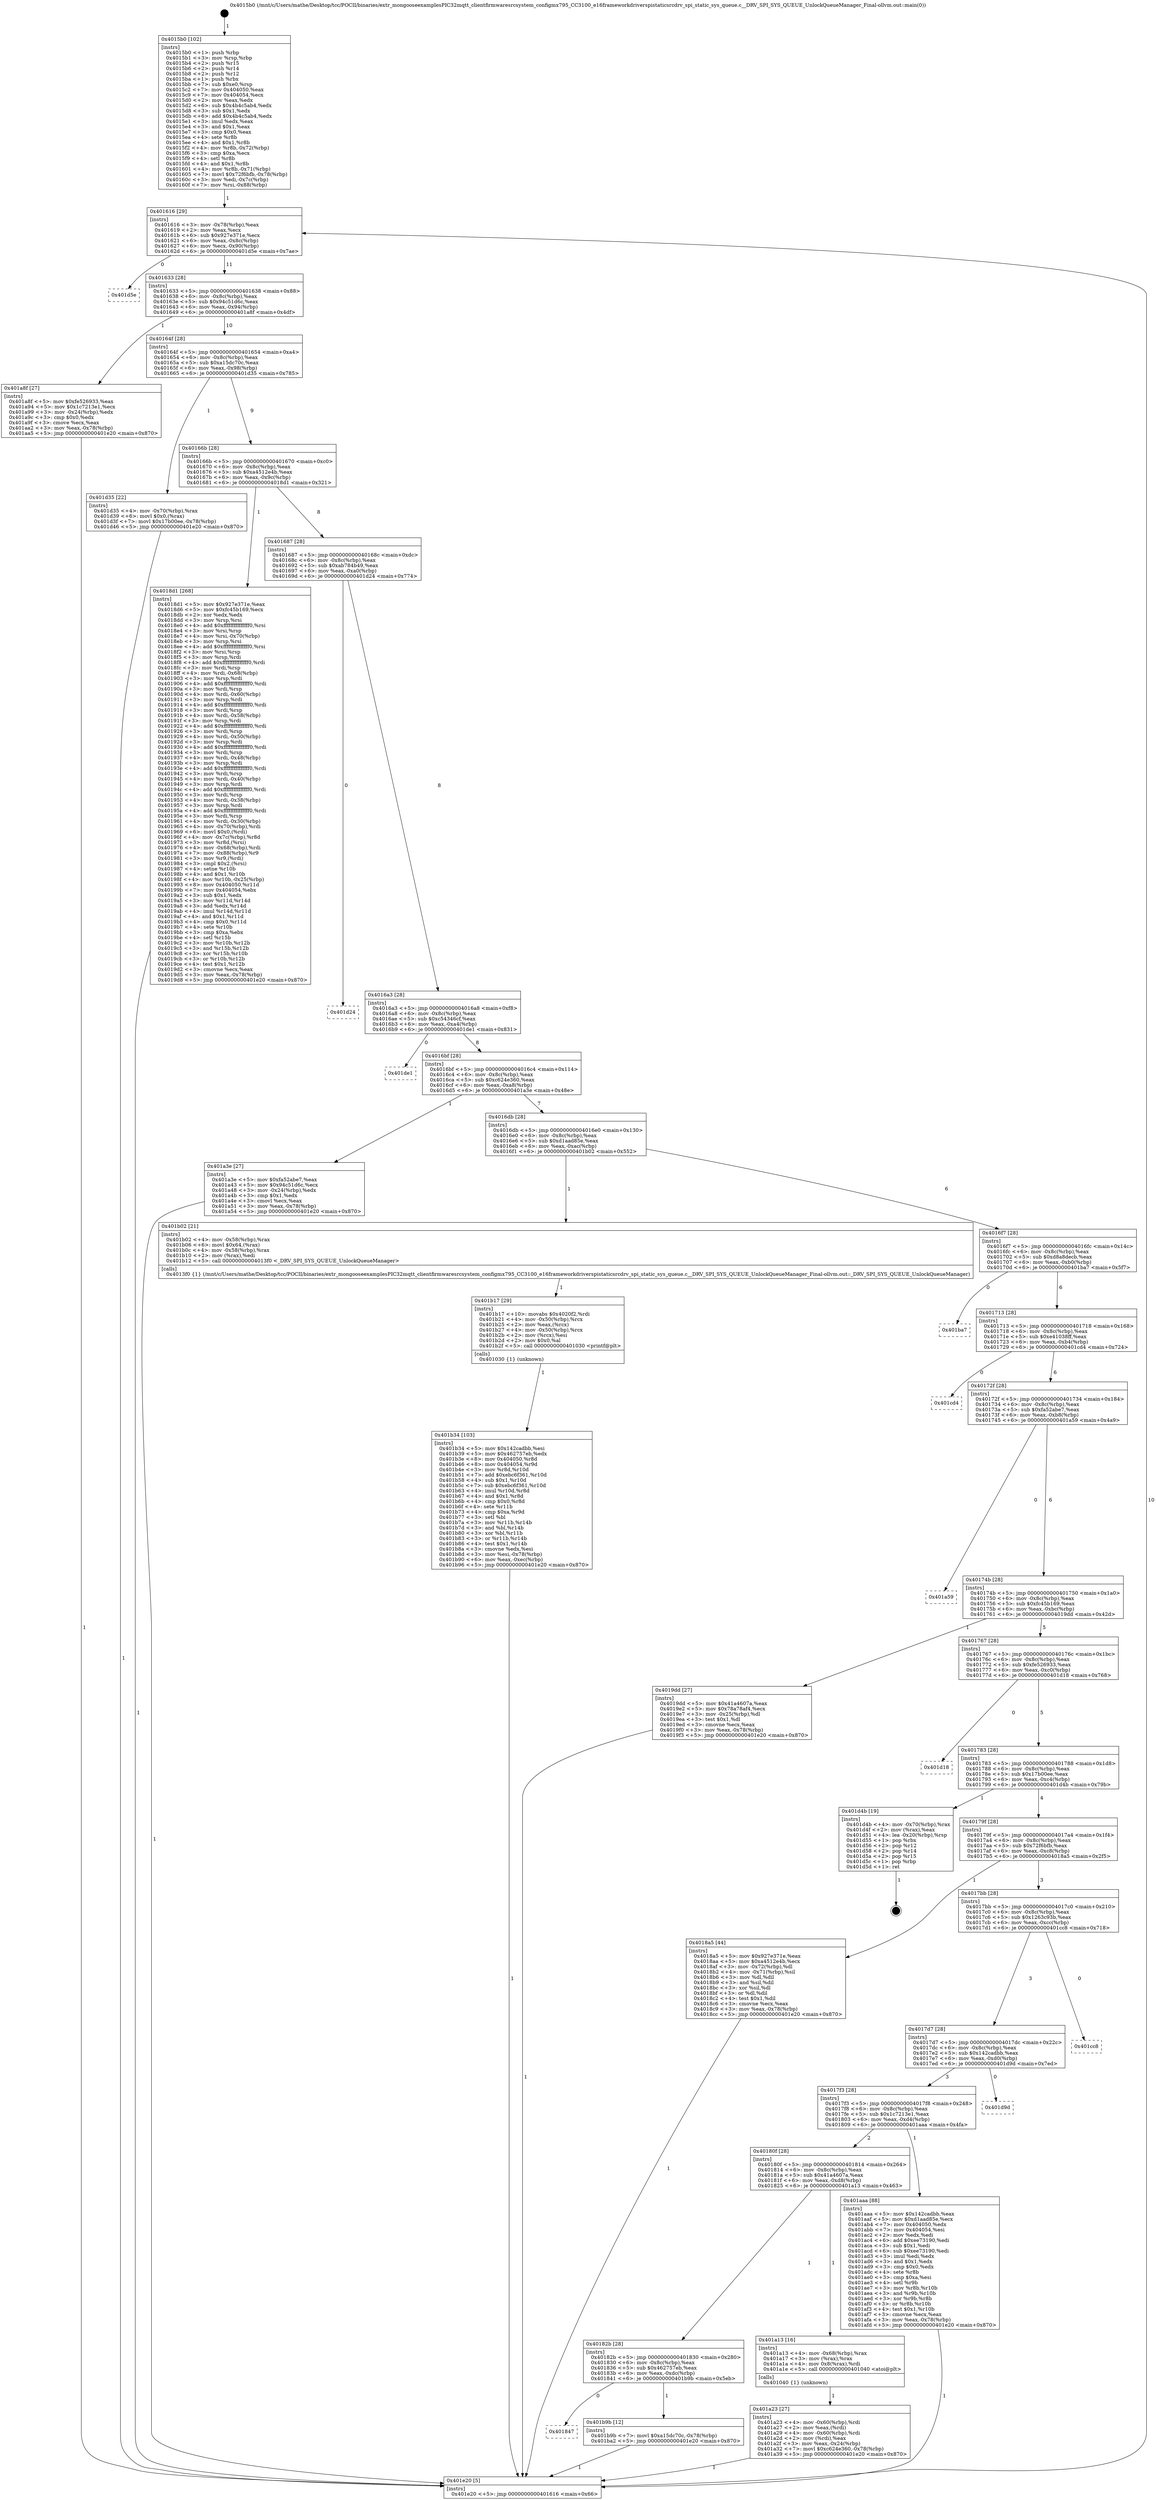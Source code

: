 digraph "0x4015b0" {
  label = "0x4015b0 (/mnt/c/Users/mathe/Desktop/tcc/POCII/binaries/extr_mongooseexamplesPIC32mqtt_clientfirmwaresrcsystem_configmx795_CC3100_e16frameworkdriverspistaticsrcdrv_spi_static_sys_queue.c__DRV_SPI_SYS_QUEUE_UnlockQueueManager_Final-ollvm.out::main(0))"
  labelloc = "t"
  node[shape=record]

  Entry [label="",width=0.3,height=0.3,shape=circle,fillcolor=black,style=filled]
  "0x401616" [label="{
     0x401616 [29]\l
     | [instrs]\l
     &nbsp;&nbsp;0x401616 \<+3\>: mov -0x78(%rbp),%eax\l
     &nbsp;&nbsp;0x401619 \<+2\>: mov %eax,%ecx\l
     &nbsp;&nbsp;0x40161b \<+6\>: sub $0x927e371e,%ecx\l
     &nbsp;&nbsp;0x401621 \<+6\>: mov %eax,-0x8c(%rbp)\l
     &nbsp;&nbsp;0x401627 \<+6\>: mov %ecx,-0x90(%rbp)\l
     &nbsp;&nbsp;0x40162d \<+6\>: je 0000000000401d5e \<main+0x7ae\>\l
  }"]
  "0x401d5e" [label="{
     0x401d5e\l
  }", style=dashed]
  "0x401633" [label="{
     0x401633 [28]\l
     | [instrs]\l
     &nbsp;&nbsp;0x401633 \<+5\>: jmp 0000000000401638 \<main+0x88\>\l
     &nbsp;&nbsp;0x401638 \<+6\>: mov -0x8c(%rbp),%eax\l
     &nbsp;&nbsp;0x40163e \<+5\>: sub $0x94c51d6c,%eax\l
     &nbsp;&nbsp;0x401643 \<+6\>: mov %eax,-0x94(%rbp)\l
     &nbsp;&nbsp;0x401649 \<+6\>: je 0000000000401a8f \<main+0x4df\>\l
  }"]
  Exit [label="",width=0.3,height=0.3,shape=circle,fillcolor=black,style=filled,peripheries=2]
  "0x401a8f" [label="{
     0x401a8f [27]\l
     | [instrs]\l
     &nbsp;&nbsp;0x401a8f \<+5\>: mov $0xfe526933,%eax\l
     &nbsp;&nbsp;0x401a94 \<+5\>: mov $0x1c7213e1,%ecx\l
     &nbsp;&nbsp;0x401a99 \<+3\>: mov -0x24(%rbp),%edx\l
     &nbsp;&nbsp;0x401a9c \<+3\>: cmp $0x0,%edx\l
     &nbsp;&nbsp;0x401a9f \<+3\>: cmove %ecx,%eax\l
     &nbsp;&nbsp;0x401aa2 \<+3\>: mov %eax,-0x78(%rbp)\l
     &nbsp;&nbsp;0x401aa5 \<+5\>: jmp 0000000000401e20 \<main+0x870\>\l
  }"]
  "0x40164f" [label="{
     0x40164f [28]\l
     | [instrs]\l
     &nbsp;&nbsp;0x40164f \<+5\>: jmp 0000000000401654 \<main+0xa4\>\l
     &nbsp;&nbsp;0x401654 \<+6\>: mov -0x8c(%rbp),%eax\l
     &nbsp;&nbsp;0x40165a \<+5\>: sub $0xa15dc70c,%eax\l
     &nbsp;&nbsp;0x40165f \<+6\>: mov %eax,-0x98(%rbp)\l
     &nbsp;&nbsp;0x401665 \<+6\>: je 0000000000401d35 \<main+0x785\>\l
  }"]
  "0x401847" [label="{
     0x401847\l
  }", style=dashed]
  "0x401d35" [label="{
     0x401d35 [22]\l
     | [instrs]\l
     &nbsp;&nbsp;0x401d35 \<+4\>: mov -0x70(%rbp),%rax\l
     &nbsp;&nbsp;0x401d39 \<+6\>: movl $0x0,(%rax)\l
     &nbsp;&nbsp;0x401d3f \<+7\>: movl $0x17b00ee,-0x78(%rbp)\l
     &nbsp;&nbsp;0x401d46 \<+5\>: jmp 0000000000401e20 \<main+0x870\>\l
  }"]
  "0x40166b" [label="{
     0x40166b [28]\l
     | [instrs]\l
     &nbsp;&nbsp;0x40166b \<+5\>: jmp 0000000000401670 \<main+0xc0\>\l
     &nbsp;&nbsp;0x401670 \<+6\>: mov -0x8c(%rbp),%eax\l
     &nbsp;&nbsp;0x401676 \<+5\>: sub $0xa4512e4b,%eax\l
     &nbsp;&nbsp;0x40167b \<+6\>: mov %eax,-0x9c(%rbp)\l
     &nbsp;&nbsp;0x401681 \<+6\>: je 00000000004018d1 \<main+0x321\>\l
  }"]
  "0x401b9b" [label="{
     0x401b9b [12]\l
     | [instrs]\l
     &nbsp;&nbsp;0x401b9b \<+7\>: movl $0xa15dc70c,-0x78(%rbp)\l
     &nbsp;&nbsp;0x401ba2 \<+5\>: jmp 0000000000401e20 \<main+0x870\>\l
  }"]
  "0x4018d1" [label="{
     0x4018d1 [268]\l
     | [instrs]\l
     &nbsp;&nbsp;0x4018d1 \<+5\>: mov $0x927e371e,%eax\l
     &nbsp;&nbsp;0x4018d6 \<+5\>: mov $0xfc45b169,%ecx\l
     &nbsp;&nbsp;0x4018db \<+2\>: xor %edx,%edx\l
     &nbsp;&nbsp;0x4018dd \<+3\>: mov %rsp,%rsi\l
     &nbsp;&nbsp;0x4018e0 \<+4\>: add $0xfffffffffffffff0,%rsi\l
     &nbsp;&nbsp;0x4018e4 \<+3\>: mov %rsi,%rsp\l
     &nbsp;&nbsp;0x4018e7 \<+4\>: mov %rsi,-0x70(%rbp)\l
     &nbsp;&nbsp;0x4018eb \<+3\>: mov %rsp,%rsi\l
     &nbsp;&nbsp;0x4018ee \<+4\>: add $0xfffffffffffffff0,%rsi\l
     &nbsp;&nbsp;0x4018f2 \<+3\>: mov %rsi,%rsp\l
     &nbsp;&nbsp;0x4018f5 \<+3\>: mov %rsp,%rdi\l
     &nbsp;&nbsp;0x4018f8 \<+4\>: add $0xfffffffffffffff0,%rdi\l
     &nbsp;&nbsp;0x4018fc \<+3\>: mov %rdi,%rsp\l
     &nbsp;&nbsp;0x4018ff \<+4\>: mov %rdi,-0x68(%rbp)\l
     &nbsp;&nbsp;0x401903 \<+3\>: mov %rsp,%rdi\l
     &nbsp;&nbsp;0x401906 \<+4\>: add $0xfffffffffffffff0,%rdi\l
     &nbsp;&nbsp;0x40190a \<+3\>: mov %rdi,%rsp\l
     &nbsp;&nbsp;0x40190d \<+4\>: mov %rdi,-0x60(%rbp)\l
     &nbsp;&nbsp;0x401911 \<+3\>: mov %rsp,%rdi\l
     &nbsp;&nbsp;0x401914 \<+4\>: add $0xfffffffffffffff0,%rdi\l
     &nbsp;&nbsp;0x401918 \<+3\>: mov %rdi,%rsp\l
     &nbsp;&nbsp;0x40191b \<+4\>: mov %rdi,-0x58(%rbp)\l
     &nbsp;&nbsp;0x40191f \<+3\>: mov %rsp,%rdi\l
     &nbsp;&nbsp;0x401922 \<+4\>: add $0xfffffffffffffff0,%rdi\l
     &nbsp;&nbsp;0x401926 \<+3\>: mov %rdi,%rsp\l
     &nbsp;&nbsp;0x401929 \<+4\>: mov %rdi,-0x50(%rbp)\l
     &nbsp;&nbsp;0x40192d \<+3\>: mov %rsp,%rdi\l
     &nbsp;&nbsp;0x401930 \<+4\>: add $0xfffffffffffffff0,%rdi\l
     &nbsp;&nbsp;0x401934 \<+3\>: mov %rdi,%rsp\l
     &nbsp;&nbsp;0x401937 \<+4\>: mov %rdi,-0x48(%rbp)\l
     &nbsp;&nbsp;0x40193b \<+3\>: mov %rsp,%rdi\l
     &nbsp;&nbsp;0x40193e \<+4\>: add $0xfffffffffffffff0,%rdi\l
     &nbsp;&nbsp;0x401942 \<+3\>: mov %rdi,%rsp\l
     &nbsp;&nbsp;0x401945 \<+4\>: mov %rdi,-0x40(%rbp)\l
     &nbsp;&nbsp;0x401949 \<+3\>: mov %rsp,%rdi\l
     &nbsp;&nbsp;0x40194c \<+4\>: add $0xfffffffffffffff0,%rdi\l
     &nbsp;&nbsp;0x401950 \<+3\>: mov %rdi,%rsp\l
     &nbsp;&nbsp;0x401953 \<+4\>: mov %rdi,-0x38(%rbp)\l
     &nbsp;&nbsp;0x401957 \<+3\>: mov %rsp,%rdi\l
     &nbsp;&nbsp;0x40195a \<+4\>: add $0xfffffffffffffff0,%rdi\l
     &nbsp;&nbsp;0x40195e \<+3\>: mov %rdi,%rsp\l
     &nbsp;&nbsp;0x401961 \<+4\>: mov %rdi,-0x30(%rbp)\l
     &nbsp;&nbsp;0x401965 \<+4\>: mov -0x70(%rbp),%rdi\l
     &nbsp;&nbsp;0x401969 \<+6\>: movl $0x0,(%rdi)\l
     &nbsp;&nbsp;0x40196f \<+4\>: mov -0x7c(%rbp),%r8d\l
     &nbsp;&nbsp;0x401973 \<+3\>: mov %r8d,(%rsi)\l
     &nbsp;&nbsp;0x401976 \<+4\>: mov -0x68(%rbp),%rdi\l
     &nbsp;&nbsp;0x40197a \<+7\>: mov -0x88(%rbp),%r9\l
     &nbsp;&nbsp;0x401981 \<+3\>: mov %r9,(%rdi)\l
     &nbsp;&nbsp;0x401984 \<+3\>: cmpl $0x2,(%rsi)\l
     &nbsp;&nbsp;0x401987 \<+4\>: setne %r10b\l
     &nbsp;&nbsp;0x40198b \<+4\>: and $0x1,%r10b\l
     &nbsp;&nbsp;0x40198f \<+4\>: mov %r10b,-0x25(%rbp)\l
     &nbsp;&nbsp;0x401993 \<+8\>: mov 0x404050,%r11d\l
     &nbsp;&nbsp;0x40199b \<+7\>: mov 0x404054,%ebx\l
     &nbsp;&nbsp;0x4019a2 \<+3\>: sub $0x1,%edx\l
     &nbsp;&nbsp;0x4019a5 \<+3\>: mov %r11d,%r14d\l
     &nbsp;&nbsp;0x4019a8 \<+3\>: add %edx,%r14d\l
     &nbsp;&nbsp;0x4019ab \<+4\>: imul %r14d,%r11d\l
     &nbsp;&nbsp;0x4019af \<+4\>: and $0x1,%r11d\l
     &nbsp;&nbsp;0x4019b3 \<+4\>: cmp $0x0,%r11d\l
     &nbsp;&nbsp;0x4019b7 \<+4\>: sete %r10b\l
     &nbsp;&nbsp;0x4019bb \<+3\>: cmp $0xa,%ebx\l
     &nbsp;&nbsp;0x4019be \<+4\>: setl %r15b\l
     &nbsp;&nbsp;0x4019c2 \<+3\>: mov %r10b,%r12b\l
     &nbsp;&nbsp;0x4019c5 \<+3\>: and %r15b,%r12b\l
     &nbsp;&nbsp;0x4019c8 \<+3\>: xor %r15b,%r10b\l
     &nbsp;&nbsp;0x4019cb \<+3\>: or %r10b,%r12b\l
     &nbsp;&nbsp;0x4019ce \<+4\>: test $0x1,%r12b\l
     &nbsp;&nbsp;0x4019d2 \<+3\>: cmovne %ecx,%eax\l
     &nbsp;&nbsp;0x4019d5 \<+3\>: mov %eax,-0x78(%rbp)\l
     &nbsp;&nbsp;0x4019d8 \<+5\>: jmp 0000000000401e20 \<main+0x870\>\l
  }"]
  "0x401687" [label="{
     0x401687 [28]\l
     | [instrs]\l
     &nbsp;&nbsp;0x401687 \<+5\>: jmp 000000000040168c \<main+0xdc\>\l
     &nbsp;&nbsp;0x40168c \<+6\>: mov -0x8c(%rbp),%eax\l
     &nbsp;&nbsp;0x401692 \<+5\>: sub $0xab784b49,%eax\l
     &nbsp;&nbsp;0x401697 \<+6\>: mov %eax,-0xa0(%rbp)\l
     &nbsp;&nbsp;0x40169d \<+6\>: je 0000000000401d24 \<main+0x774\>\l
  }"]
  "0x401b34" [label="{
     0x401b34 [103]\l
     | [instrs]\l
     &nbsp;&nbsp;0x401b34 \<+5\>: mov $0x142cadbb,%esi\l
     &nbsp;&nbsp;0x401b39 \<+5\>: mov $0x462757eb,%edx\l
     &nbsp;&nbsp;0x401b3e \<+8\>: mov 0x404050,%r8d\l
     &nbsp;&nbsp;0x401b46 \<+8\>: mov 0x404054,%r9d\l
     &nbsp;&nbsp;0x401b4e \<+3\>: mov %r8d,%r10d\l
     &nbsp;&nbsp;0x401b51 \<+7\>: add $0xebc6f361,%r10d\l
     &nbsp;&nbsp;0x401b58 \<+4\>: sub $0x1,%r10d\l
     &nbsp;&nbsp;0x401b5c \<+7\>: sub $0xebc6f361,%r10d\l
     &nbsp;&nbsp;0x401b63 \<+4\>: imul %r10d,%r8d\l
     &nbsp;&nbsp;0x401b67 \<+4\>: and $0x1,%r8d\l
     &nbsp;&nbsp;0x401b6b \<+4\>: cmp $0x0,%r8d\l
     &nbsp;&nbsp;0x401b6f \<+4\>: sete %r11b\l
     &nbsp;&nbsp;0x401b73 \<+4\>: cmp $0xa,%r9d\l
     &nbsp;&nbsp;0x401b77 \<+3\>: setl %bl\l
     &nbsp;&nbsp;0x401b7a \<+3\>: mov %r11b,%r14b\l
     &nbsp;&nbsp;0x401b7d \<+3\>: and %bl,%r14b\l
     &nbsp;&nbsp;0x401b80 \<+3\>: xor %bl,%r11b\l
     &nbsp;&nbsp;0x401b83 \<+3\>: or %r11b,%r14b\l
     &nbsp;&nbsp;0x401b86 \<+4\>: test $0x1,%r14b\l
     &nbsp;&nbsp;0x401b8a \<+3\>: cmovne %edx,%esi\l
     &nbsp;&nbsp;0x401b8d \<+3\>: mov %esi,-0x78(%rbp)\l
     &nbsp;&nbsp;0x401b90 \<+6\>: mov %eax,-0xec(%rbp)\l
     &nbsp;&nbsp;0x401b96 \<+5\>: jmp 0000000000401e20 \<main+0x870\>\l
  }"]
  "0x401d24" [label="{
     0x401d24\l
  }", style=dashed]
  "0x4016a3" [label="{
     0x4016a3 [28]\l
     | [instrs]\l
     &nbsp;&nbsp;0x4016a3 \<+5\>: jmp 00000000004016a8 \<main+0xf8\>\l
     &nbsp;&nbsp;0x4016a8 \<+6\>: mov -0x8c(%rbp),%eax\l
     &nbsp;&nbsp;0x4016ae \<+5\>: sub $0xc54346cf,%eax\l
     &nbsp;&nbsp;0x4016b3 \<+6\>: mov %eax,-0xa4(%rbp)\l
     &nbsp;&nbsp;0x4016b9 \<+6\>: je 0000000000401de1 \<main+0x831\>\l
  }"]
  "0x401b17" [label="{
     0x401b17 [29]\l
     | [instrs]\l
     &nbsp;&nbsp;0x401b17 \<+10\>: movabs $0x4020f2,%rdi\l
     &nbsp;&nbsp;0x401b21 \<+4\>: mov -0x50(%rbp),%rcx\l
     &nbsp;&nbsp;0x401b25 \<+2\>: mov %eax,(%rcx)\l
     &nbsp;&nbsp;0x401b27 \<+4\>: mov -0x50(%rbp),%rcx\l
     &nbsp;&nbsp;0x401b2b \<+2\>: mov (%rcx),%esi\l
     &nbsp;&nbsp;0x401b2d \<+2\>: mov $0x0,%al\l
     &nbsp;&nbsp;0x401b2f \<+5\>: call 0000000000401030 \<printf@plt\>\l
     | [calls]\l
     &nbsp;&nbsp;0x401030 \{1\} (unknown)\l
  }"]
  "0x401de1" [label="{
     0x401de1\l
  }", style=dashed]
  "0x4016bf" [label="{
     0x4016bf [28]\l
     | [instrs]\l
     &nbsp;&nbsp;0x4016bf \<+5\>: jmp 00000000004016c4 \<main+0x114\>\l
     &nbsp;&nbsp;0x4016c4 \<+6\>: mov -0x8c(%rbp),%eax\l
     &nbsp;&nbsp;0x4016ca \<+5\>: sub $0xc624e360,%eax\l
     &nbsp;&nbsp;0x4016cf \<+6\>: mov %eax,-0xa8(%rbp)\l
     &nbsp;&nbsp;0x4016d5 \<+6\>: je 0000000000401a3e \<main+0x48e\>\l
  }"]
  "0x401a23" [label="{
     0x401a23 [27]\l
     | [instrs]\l
     &nbsp;&nbsp;0x401a23 \<+4\>: mov -0x60(%rbp),%rdi\l
     &nbsp;&nbsp;0x401a27 \<+2\>: mov %eax,(%rdi)\l
     &nbsp;&nbsp;0x401a29 \<+4\>: mov -0x60(%rbp),%rdi\l
     &nbsp;&nbsp;0x401a2d \<+2\>: mov (%rdi),%eax\l
     &nbsp;&nbsp;0x401a2f \<+3\>: mov %eax,-0x24(%rbp)\l
     &nbsp;&nbsp;0x401a32 \<+7\>: movl $0xc624e360,-0x78(%rbp)\l
     &nbsp;&nbsp;0x401a39 \<+5\>: jmp 0000000000401e20 \<main+0x870\>\l
  }"]
  "0x401a3e" [label="{
     0x401a3e [27]\l
     | [instrs]\l
     &nbsp;&nbsp;0x401a3e \<+5\>: mov $0xfa52abe7,%eax\l
     &nbsp;&nbsp;0x401a43 \<+5\>: mov $0x94c51d6c,%ecx\l
     &nbsp;&nbsp;0x401a48 \<+3\>: mov -0x24(%rbp),%edx\l
     &nbsp;&nbsp;0x401a4b \<+3\>: cmp $0x1,%edx\l
     &nbsp;&nbsp;0x401a4e \<+3\>: cmovl %ecx,%eax\l
     &nbsp;&nbsp;0x401a51 \<+3\>: mov %eax,-0x78(%rbp)\l
     &nbsp;&nbsp;0x401a54 \<+5\>: jmp 0000000000401e20 \<main+0x870\>\l
  }"]
  "0x4016db" [label="{
     0x4016db [28]\l
     | [instrs]\l
     &nbsp;&nbsp;0x4016db \<+5\>: jmp 00000000004016e0 \<main+0x130\>\l
     &nbsp;&nbsp;0x4016e0 \<+6\>: mov -0x8c(%rbp),%eax\l
     &nbsp;&nbsp;0x4016e6 \<+5\>: sub $0xd1aad85e,%eax\l
     &nbsp;&nbsp;0x4016eb \<+6\>: mov %eax,-0xac(%rbp)\l
     &nbsp;&nbsp;0x4016f1 \<+6\>: je 0000000000401b02 \<main+0x552\>\l
  }"]
  "0x40182b" [label="{
     0x40182b [28]\l
     | [instrs]\l
     &nbsp;&nbsp;0x40182b \<+5\>: jmp 0000000000401830 \<main+0x280\>\l
     &nbsp;&nbsp;0x401830 \<+6\>: mov -0x8c(%rbp),%eax\l
     &nbsp;&nbsp;0x401836 \<+5\>: sub $0x462757eb,%eax\l
     &nbsp;&nbsp;0x40183b \<+6\>: mov %eax,-0xdc(%rbp)\l
     &nbsp;&nbsp;0x401841 \<+6\>: je 0000000000401b9b \<main+0x5eb\>\l
  }"]
  "0x401b02" [label="{
     0x401b02 [21]\l
     | [instrs]\l
     &nbsp;&nbsp;0x401b02 \<+4\>: mov -0x58(%rbp),%rax\l
     &nbsp;&nbsp;0x401b06 \<+6\>: movl $0x64,(%rax)\l
     &nbsp;&nbsp;0x401b0c \<+4\>: mov -0x58(%rbp),%rax\l
     &nbsp;&nbsp;0x401b10 \<+2\>: mov (%rax),%edi\l
     &nbsp;&nbsp;0x401b12 \<+5\>: call 00000000004013f0 \<_DRV_SPI_SYS_QUEUE_UnlockQueueManager\>\l
     | [calls]\l
     &nbsp;&nbsp;0x4013f0 \{1\} (/mnt/c/Users/mathe/Desktop/tcc/POCII/binaries/extr_mongooseexamplesPIC32mqtt_clientfirmwaresrcsystem_configmx795_CC3100_e16frameworkdriverspistaticsrcdrv_spi_static_sys_queue.c__DRV_SPI_SYS_QUEUE_UnlockQueueManager_Final-ollvm.out::_DRV_SPI_SYS_QUEUE_UnlockQueueManager)\l
  }"]
  "0x4016f7" [label="{
     0x4016f7 [28]\l
     | [instrs]\l
     &nbsp;&nbsp;0x4016f7 \<+5\>: jmp 00000000004016fc \<main+0x14c\>\l
     &nbsp;&nbsp;0x4016fc \<+6\>: mov -0x8c(%rbp),%eax\l
     &nbsp;&nbsp;0x401702 \<+5\>: sub $0xd8a8decb,%eax\l
     &nbsp;&nbsp;0x401707 \<+6\>: mov %eax,-0xb0(%rbp)\l
     &nbsp;&nbsp;0x40170d \<+6\>: je 0000000000401ba7 \<main+0x5f7\>\l
  }"]
  "0x401a13" [label="{
     0x401a13 [16]\l
     | [instrs]\l
     &nbsp;&nbsp;0x401a13 \<+4\>: mov -0x68(%rbp),%rax\l
     &nbsp;&nbsp;0x401a17 \<+3\>: mov (%rax),%rax\l
     &nbsp;&nbsp;0x401a1a \<+4\>: mov 0x8(%rax),%rdi\l
     &nbsp;&nbsp;0x401a1e \<+5\>: call 0000000000401040 \<atoi@plt\>\l
     | [calls]\l
     &nbsp;&nbsp;0x401040 \{1\} (unknown)\l
  }"]
  "0x401ba7" [label="{
     0x401ba7\l
  }", style=dashed]
  "0x401713" [label="{
     0x401713 [28]\l
     | [instrs]\l
     &nbsp;&nbsp;0x401713 \<+5\>: jmp 0000000000401718 \<main+0x168\>\l
     &nbsp;&nbsp;0x401718 \<+6\>: mov -0x8c(%rbp),%eax\l
     &nbsp;&nbsp;0x40171e \<+5\>: sub $0xe41038ff,%eax\l
     &nbsp;&nbsp;0x401723 \<+6\>: mov %eax,-0xb4(%rbp)\l
     &nbsp;&nbsp;0x401729 \<+6\>: je 0000000000401cd4 \<main+0x724\>\l
  }"]
  "0x40180f" [label="{
     0x40180f [28]\l
     | [instrs]\l
     &nbsp;&nbsp;0x40180f \<+5\>: jmp 0000000000401814 \<main+0x264\>\l
     &nbsp;&nbsp;0x401814 \<+6\>: mov -0x8c(%rbp),%eax\l
     &nbsp;&nbsp;0x40181a \<+5\>: sub $0x41a4607a,%eax\l
     &nbsp;&nbsp;0x40181f \<+6\>: mov %eax,-0xd8(%rbp)\l
     &nbsp;&nbsp;0x401825 \<+6\>: je 0000000000401a13 \<main+0x463\>\l
  }"]
  "0x401cd4" [label="{
     0x401cd4\l
  }", style=dashed]
  "0x40172f" [label="{
     0x40172f [28]\l
     | [instrs]\l
     &nbsp;&nbsp;0x40172f \<+5\>: jmp 0000000000401734 \<main+0x184\>\l
     &nbsp;&nbsp;0x401734 \<+6\>: mov -0x8c(%rbp),%eax\l
     &nbsp;&nbsp;0x40173a \<+5\>: sub $0xfa52abe7,%eax\l
     &nbsp;&nbsp;0x40173f \<+6\>: mov %eax,-0xb8(%rbp)\l
     &nbsp;&nbsp;0x401745 \<+6\>: je 0000000000401a59 \<main+0x4a9\>\l
  }"]
  "0x401aaa" [label="{
     0x401aaa [88]\l
     | [instrs]\l
     &nbsp;&nbsp;0x401aaa \<+5\>: mov $0x142cadbb,%eax\l
     &nbsp;&nbsp;0x401aaf \<+5\>: mov $0xd1aad85e,%ecx\l
     &nbsp;&nbsp;0x401ab4 \<+7\>: mov 0x404050,%edx\l
     &nbsp;&nbsp;0x401abb \<+7\>: mov 0x404054,%esi\l
     &nbsp;&nbsp;0x401ac2 \<+2\>: mov %edx,%edi\l
     &nbsp;&nbsp;0x401ac4 \<+6\>: add $0xee73190,%edi\l
     &nbsp;&nbsp;0x401aca \<+3\>: sub $0x1,%edi\l
     &nbsp;&nbsp;0x401acd \<+6\>: sub $0xee73190,%edi\l
     &nbsp;&nbsp;0x401ad3 \<+3\>: imul %edi,%edx\l
     &nbsp;&nbsp;0x401ad6 \<+3\>: and $0x1,%edx\l
     &nbsp;&nbsp;0x401ad9 \<+3\>: cmp $0x0,%edx\l
     &nbsp;&nbsp;0x401adc \<+4\>: sete %r8b\l
     &nbsp;&nbsp;0x401ae0 \<+3\>: cmp $0xa,%esi\l
     &nbsp;&nbsp;0x401ae3 \<+4\>: setl %r9b\l
     &nbsp;&nbsp;0x401ae7 \<+3\>: mov %r8b,%r10b\l
     &nbsp;&nbsp;0x401aea \<+3\>: and %r9b,%r10b\l
     &nbsp;&nbsp;0x401aed \<+3\>: xor %r9b,%r8b\l
     &nbsp;&nbsp;0x401af0 \<+3\>: or %r8b,%r10b\l
     &nbsp;&nbsp;0x401af3 \<+4\>: test $0x1,%r10b\l
     &nbsp;&nbsp;0x401af7 \<+3\>: cmovne %ecx,%eax\l
     &nbsp;&nbsp;0x401afa \<+3\>: mov %eax,-0x78(%rbp)\l
     &nbsp;&nbsp;0x401afd \<+5\>: jmp 0000000000401e20 \<main+0x870\>\l
  }"]
  "0x401a59" [label="{
     0x401a59\l
  }", style=dashed]
  "0x40174b" [label="{
     0x40174b [28]\l
     | [instrs]\l
     &nbsp;&nbsp;0x40174b \<+5\>: jmp 0000000000401750 \<main+0x1a0\>\l
     &nbsp;&nbsp;0x401750 \<+6\>: mov -0x8c(%rbp),%eax\l
     &nbsp;&nbsp;0x401756 \<+5\>: sub $0xfc45b169,%eax\l
     &nbsp;&nbsp;0x40175b \<+6\>: mov %eax,-0xbc(%rbp)\l
     &nbsp;&nbsp;0x401761 \<+6\>: je 00000000004019dd \<main+0x42d\>\l
  }"]
  "0x4017f3" [label="{
     0x4017f3 [28]\l
     | [instrs]\l
     &nbsp;&nbsp;0x4017f3 \<+5\>: jmp 00000000004017f8 \<main+0x248\>\l
     &nbsp;&nbsp;0x4017f8 \<+6\>: mov -0x8c(%rbp),%eax\l
     &nbsp;&nbsp;0x4017fe \<+5\>: sub $0x1c7213e1,%eax\l
     &nbsp;&nbsp;0x401803 \<+6\>: mov %eax,-0xd4(%rbp)\l
     &nbsp;&nbsp;0x401809 \<+6\>: je 0000000000401aaa \<main+0x4fa\>\l
  }"]
  "0x4019dd" [label="{
     0x4019dd [27]\l
     | [instrs]\l
     &nbsp;&nbsp;0x4019dd \<+5\>: mov $0x41a4607a,%eax\l
     &nbsp;&nbsp;0x4019e2 \<+5\>: mov $0x78a78af4,%ecx\l
     &nbsp;&nbsp;0x4019e7 \<+3\>: mov -0x25(%rbp),%dl\l
     &nbsp;&nbsp;0x4019ea \<+3\>: test $0x1,%dl\l
     &nbsp;&nbsp;0x4019ed \<+3\>: cmovne %ecx,%eax\l
     &nbsp;&nbsp;0x4019f0 \<+3\>: mov %eax,-0x78(%rbp)\l
     &nbsp;&nbsp;0x4019f3 \<+5\>: jmp 0000000000401e20 \<main+0x870\>\l
  }"]
  "0x401767" [label="{
     0x401767 [28]\l
     | [instrs]\l
     &nbsp;&nbsp;0x401767 \<+5\>: jmp 000000000040176c \<main+0x1bc\>\l
     &nbsp;&nbsp;0x40176c \<+6\>: mov -0x8c(%rbp),%eax\l
     &nbsp;&nbsp;0x401772 \<+5\>: sub $0xfe526933,%eax\l
     &nbsp;&nbsp;0x401777 \<+6\>: mov %eax,-0xc0(%rbp)\l
     &nbsp;&nbsp;0x40177d \<+6\>: je 0000000000401d18 \<main+0x768\>\l
  }"]
  "0x401d9d" [label="{
     0x401d9d\l
  }", style=dashed]
  "0x401d18" [label="{
     0x401d18\l
  }", style=dashed]
  "0x401783" [label="{
     0x401783 [28]\l
     | [instrs]\l
     &nbsp;&nbsp;0x401783 \<+5\>: jmp 0000000000401788 \<main+0x1d8\>\l
     &nbsp;&nbsp;0x401788 \<+6\>: mov -0x8c(%rbp),%eax\l
     &nbsp;&nbsp;0x40178e \<+5\>: sub $0x17b00ee,%eax\l
     &nbsp;&nbsp;0x401793 \<+6\>: mov %eax,-0xc4(%rbp)\l
     &nbsp;&nbsp;0x401799 \<+6\>: je 0000000000401d4b \<main+0x79b\>\l
  }"]
  "0x4017d7" [label="{
     0x4017d7 [28]\l
     | [instrs]\l
     &nbsp;&nbsp;0x4017d7 \<+5\>: jmp 00000000004017dc \<main+0x22c\>\l
     &nbsp;&nbsp;0x4017dc \<+6\>: mov -0x8c(%rbp),%eax\l
     &nbsp;&nbsp;0x4017e2 \<+5\>: sub $0x142cadbb,%eax\l
     &nbsp;&nbsp;0x4017e7 \<+6\>: mov %eax,-0xd0(%rbp)\l
     &nbsp;&nbsp;0x4017ed \<+6\>: je 0000000000401d9d \<main+0x7ed\>\l
  }"]
  "0x401d4b" [label="{
     0x401d4b [19]\l
     | [instrs]\l
     &nbsp;&nbsp;0x401d4b \<+4\>: mov -0x70(%rbp),%rax\l
     &nbsp;&nbsp;0x401d4f \<+2\>: mov (%rax),%eax\l
     &nbsp;&nbsp;0x401d51 \<+4\>: lea -0x20(%rbp),%rsp\l
     &nbsp;&nbsp;0x401d55 \<+1\>: pop %rbx\l
     &nbsp;&nbsp;0x401d56 \<+2\>: pop %r12\l
     &nbsp;&nbsp;0x401d58 \<+2\>: pop %r14\l
     &nbsp;&nbsp;0x401d5a \<+2\>: pop %r15\l
     &nbsp;&nbsp;0x401d5c \<+1\>: pop %rbp\l
     &nbsp;&nbsp;0x401d5d \<+1\>: ret\l
  }"]
  "0x40179f" [label="{
     0x40179f [28]\l
     | [instrs]\l
     &nbsp;&nbsp;0x40179f \<+5\>: jmp 00000000004017a4 \<main+0x1f4\>\l
     &nbsp;&nbsp;0x4017a4 \<+6\>: mov -0x8c(%rbp),%eax\l
     &nbsp;&nbsp;0x4017aa \<+5\>: sub $0x72f6bfb,%eax\l
     &nbsp;&nbsp;0x4017af \<+6\>: mov %eax,-0xc8(%rbp)\l
     &nbsp;&nbsp;0x4017b5 \<+6\>: je 00000000004018a5 \<main+0x2f5\>\l
  }"]
  "0x401cc8" [label="{
     0x401cc8\l
  }", style=dashed]
  "0x4018a5" [label="{
     0x4018a5 [44]\l
     | [instrs]\l
     &nbsp;&nbsp;0x4018a5 \<+5\>: mov $0x927e371e,%eax\l
     &nbsp;&nbsp;0x4018aa \<+5\>: mov $0xa4512e4b,%ecx\l
     &nbsp;&nbsp;0x4018af \<+3\>: mov -0x72(%rbp),%dl\l
     &nbsp;&nbsp;0x4018b2 \<+4\>: mov -0x71(%rbp),%sil\l
     &nbsp;&nbsp;0x4018b6 \<+3\>: mov %dl,%dil\l
     &nbsp;&nbsp;0x4018b9 \<+3\>: and %sil,%dil\l
     &nbsp;&nbsp;0x4018bc \<+3\>: xor %sil,%dl\l
     &nbsp;&nbsp;0x4018bf \<+3\>: or %dl,%dil\l
     &nbsp;&nbsp;0x4018c2 \<+4\>: test $0x1,%dil\l
     &nbsp;&nbsp;0x4018c6 \<+3\>: cmovne %ecx,%eax\l
     &nbsp;&nbsp;0x4018c9 \<+3\>: mov %eax,-0x78(%rbp)\l
     &nbsp;&nbsp;0x4018cc \<+5\>: jmp 0000000000401e20 \<main+0x870\>\l
  }"]
  "0x4017bb" [label="{
     0x4017bb [28]\l
     | [instrs]\l
     &nbsp;&nbsp;0x4017bb \<+5\>: jmp 00000000004017c0 \<main+0x210\>\l
     &nbsp;&nbsp;0x4017c0 \<+6\>: mov -0x8c(%rbp),%eax\l
     &nbsp;&nbsp;0x4017c6 \<+5\>: sub $0x1263c93b,%eax\l
     &nbsp;&nbsp;0x4017cb \<+6\>: mov %eax,-0xcc(%rbp)\l
     &nbsp;&nbsp;0x4017d1 \<+6\>: je 0000000000401cc8 \<main+0x718\>\l
  }"]
  "0x401e20" [label="{
     0x401e20 [5]\l
     | [instrs]\l
     &nbsp;&nbsp;0x401e20 \<+5\>: jmp 0000000000401616 \<main+0x66\>\l
  }"]
  "0x4015b0" [label="{
     0x4015b0 [102]\l
     | [instrs]\l
     &nbsp;&nbsp;0x4015b0 \<+1\>: push %rbp\l
     &nbsp;&nbsp;0x4015b1 \<+3\>: mov %rsp,%rbp\l
     &nbsp;&nbsp;0x4015b4 \<+2\>: push %r15\l
     &nbsp;&nbsp;0x4015b6 \<+2\>: push %r14\l
     &nbsp;&nbsp;0x4015b8 \<+2\>: push %r12\l
     &nbsp;&nbsp;0x4015ba \<+1\>: push %rbx\l
     &nbsp;&nbsp;0x4015bb \<+7\>: sub $0xe0,%rsp\l
     &nbsp;&nbsp;0x4015c2 \<+7\>: mov 0x404050,%eax\l
     &nbsp;&nbsp;0x4015c9 \<+7\>: mov 0x404054,%ecx\l
     &nbsp;&nbsp;0x4015d0 \<+2\>: mov %eax,%edx\l
     &nbsp;&nbsp;0x4015d2 \<+6\>: sub $0x4b4c5ab4,%edx\l
     &nbsp;&nbsp;0x4015d8 \<+3\>: sub $0x1,%edx\l
     &nbsp;&nbsp;0x4015db \<+6\>: add $0x4b4c5ab4,%edx\l
     &nbsp;&nbsp;0x4015e1 \<+3\>: imul %edx,%eax\l
     &nbsp;&nbsp;0x4015e4 \<+3\>: and $0x1,%eax\l
     &nbsp;&nbsp;0x4015e7 \<+3\>: cmp $0x0,%eax\l
     &nbsp;&nbsp;0x4015ea \<+4\>: sete %r8b\l
     &nbsp;&nbsp;0x4015ee \<+4\>: and $0x1,%r8b\l
     &nbsp;&nbsp;0x4015f2 \<+4\>: mov %r8b,-0x72(%rbp)\l
     &nbsp;&nbsp;0x4015f6 \<+3\>: cmp $0xa,%ecx\l
     &nbsp;&nbsp;0x4015f9 \<+4\>: setl %r8b\l
     &nbsp;&nbsp;0x4015fd \<+4\>: and $0x1,%r8b\l
     &nbsp;&nbsp;0x401601 \<+4\>: mov %r8b,-0x71(%rbp)\l
     &nbsp;&nbsp;0x401605 \<+7\>: movl $0x72f6bfb,-0x78(%rbp)\l
     &nbsp;&nbsp;0x40160c \<+3\>: mov %edi,-0x7c(%rbp)\l
     &nbsp;&nbsp;0x40160f \<+7\>: mov %rsi,-0x88(%rbp)\l
  }"]
  Entry -> "0x4015b0" [label=" 1"]
  "0x401616" -> "0x401d5e" [label=" 0"]
  "0x401616" -> "0x401633" [label=" 11"]
  "0x401d4b" -> Exit [label=" 1"]
  "0x401633" -> "0x401a8f" [label=" 1"]
  "0x401633" -> "0x40164f" [label=" 10"]
  "0x401d35" -> "0x401e20" [label=" 1"]
  "0x40164f" -> "0x401d35" [label=" 1"]
  "0x40164f" -> "0x40166b" [label=" 9"]
  "0x401b9b" -> "0x401e20" [label=" 1"]
  "0x40166b" -> "0x4018d1" [label=" 1"]
  "0x40166b" -> "0x401687" [label=" 8"]
  "0x40182b" -> "0x401847" [label=" 0"]
  "0x401687" -> "0x401d24" [label=" 0"]
  "0x401687" -> "0x4016a3" [label=" 8"]
  "0x40182b" -> "0x401b9b" [label=" 1"]
  "0x4016a3" -> "0x401de1" [label=" 0"]
  "0x4016a3" -> "0x4016bf" [label=" 8"]
  "0x401b34" -> "0x401e20" [label=" 1"]
  "0x4016bf" -> "0x401a3e" [label=" 1"]
  "0x4016bf" -> "0x4016db" [label=" 7"]
  "0x401b17" -> "0x401b34" [label=" 1"]
  "0x4016db" -> "0x401b02" [label=" 1"]
  "0x4016db" -> "0x4016f7" [label=" 6"]
  "0x401b02" -> "0x401b17" [label=" 1"]
  "0x4016f7" -> "0x401ba7" [label=" 0"]
  "0x4016f7" -> "0x401713" [label=" 6"]
  "0x401aaa" -> "0x401e20" [label=" 1"]
  "0x401713" -> "0x401cd4" [label=" 0"]
  "0x401713" -> "0x40172f" [label=" 6"]
  "0x401a3e" -> "0x401e20" [label=" 1"]
  "0x40172f" -> "0x401a59" [label=" 0"]
  "0x40172f" -> "0x40174b" [label=" 6"]
  "0x401a23" -> "0x401e20" [label=" 1"]
  "0x40174b" -> "0x4019dd" [label=" 1"]
  "0x40174b" -> "0x401767" [label=" 5"]
  "0x40180f" -> "0x40182b" [label=" 1"]
  "0x401767" -> "0x401d18" [label=" 0"]
  "0x401767" -> "0x401783" [label=" 5"]
  "0x40180f" -> "0x401a13" [label=" 1"]
  "0x401783" -> "0x401d4b" [label=" 1"]
  "0x401783" -> "0x40179f" [label=" 4"]
  "0x4017f3" -> "0x40180f" [label=" 2"]
  "0x40179f" -> "0x4018a5" [label=" 1"]
  "0x40179f" -> "0x4017bb" [label=" 3"]
  "0x4018a5" -> "0x401e20" [label=" 1"]
  "0x4015b0" -> "0x401616" [label=" 1"]
  "0x401e20" -> "0x401616" [label=" 10"]
  "0x4017f3" -> "0x401aaa" [label=" 1"]
  "0x4018d1" -> "0x401e20" [label=" 1"]
  "0x4019dd" -> "0x401e20" [label=" 1"]
  "0x401a13" -> "0x401a23" [label=" 1"]
  "0x4017bb" -> "0x401cc8" [label=" 0"]
  "0x4017bb" -> "0x4017d7" [label=" 3"]
  "0x401a8f" -> "0x401e20" [label=" 1"]
  "0x4017d7" -> "0x401d9d" [label=" 0"]
  "0x4017d7" -> "0x4017f3" [label=" 3"]
}
